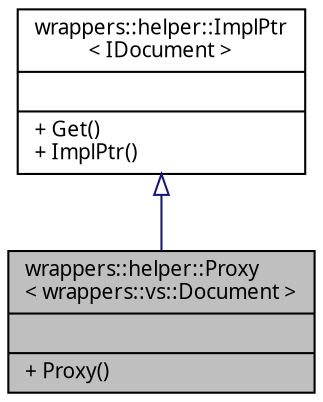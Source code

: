 digraph "wrappers::helper::Proxy&lt; wrappers::vs::Document &gt;"
{
 // INTERACTIVE_SVG=YES
  edge [fontname="Verdana",fontsize="10",labelfontname="Verdana",labelfontsize="10"];
  node [fontname="Verdana",fontsize="10",shape=record];
  Node1 [label="{wrappers::helper::Proxy\l\< wrappers::vs::Document \>\n||+ Proxy()\l}",height=0.2,width=0.4,color="black", fillcolor="grey75", style="filled", fontcolor="black"];
  Node2 -> Node1 [dir="back",color="midnightblue",fontsize="10",style="solid",arrowtail="onormal",fontname="Verdana"];
  Node2 [label="{wrappers::helper::ImplPtr\l\< IDocument \>\n||+ Get()\l+ ImplPtr()\l}",height=0.2,width=0.4,color="black", fillcolor="white", style="filled",URL="$classwrappers_1_1helper_1_1_impl_ptr.html"];
}
